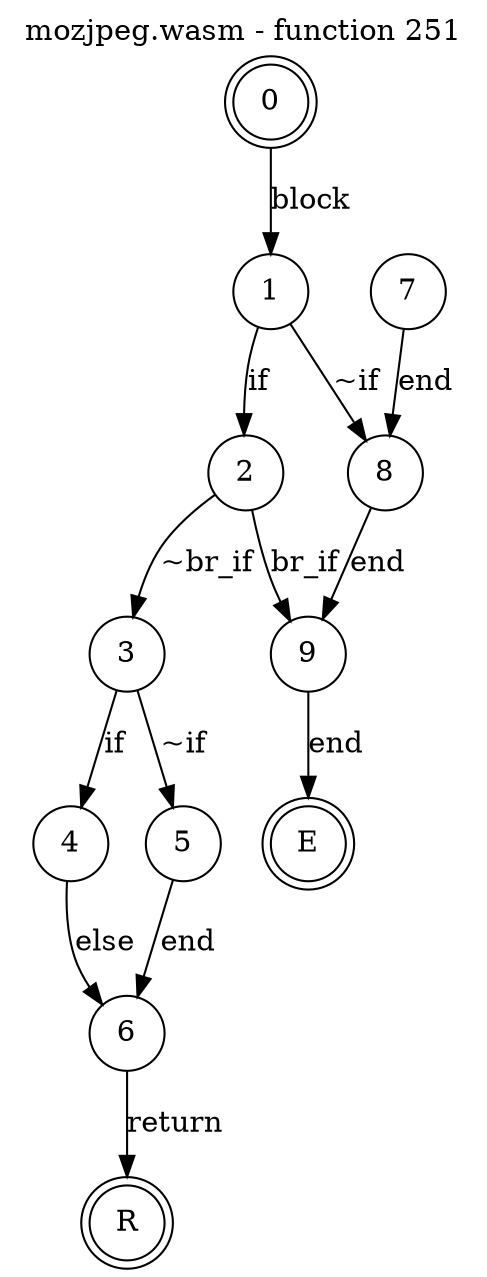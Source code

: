 digraph finite_state_machine {
    label = "mozjpeg.wasm - function 251"
    labelloc =  t
    labelfontsize = 16
    labelfontcolor = black
    labelfontname = "Helvetica"
    node [shape = doublecircle]; 0 E R ;
    node [shape = circle];
    0 -> 1[label="block"];
    1 -> 2[label="if"];
    1 -> 8[label="~if"];
    2 -> 3[label="~br_if"];
    2 -> 9[label="br_if"];
    3 -> 4[label="if"];
    3 -> 5[label="~if"];
    4 -> 6[label="else"];
    5 -> 6[label="end"];
    6 -> R[label="return"];
    7 -> 8[label="end"];
    8 -> 9[label="end"];
    9 -> E[label="end"];
}
